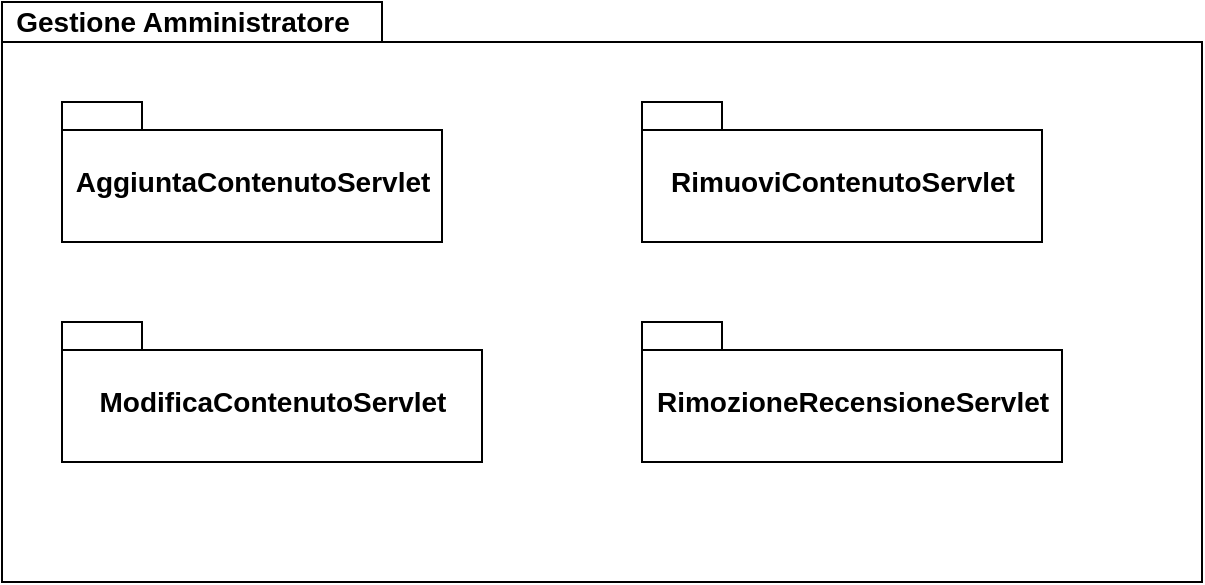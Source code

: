 <mxfile version="16.5.4" type="device"><diagram id="hliyiHKY1-tAfS8a4rGt" name="Page-1"><mxGraphModel dx="1651" dy="662" grid="1" gridSize="10" guides="1" tooltips="1" connect="1" arrows="1" fold="1" page="1" pageScale="1" pageWidth="827" pageHeight="1169" math="0" shadow="0"><root><mxCell id="0"/><mxCell id="1" parent="0"/><mxCell id="c1iqWmHCEpPBOMIHqLAP-1" value="" style="shape=folder;fontStyle=1;spacingTop=10;tabWidth=190;tabHeight=20;tabPosition=left;html=1;" vertex="1" parent="1"><mxGeometry x="-160" y="200" width="600" height="290" as="geometry"/></mxCell><mxCell id="c1iqWmHCEpPBOMIHqLAP-2" value="&lt;b&gt;&lt;font style=&quot;font-size: 14px&quot;&gt;Gestione Amministratore&lt;br&gt;&lt;/font&gt;&lt;/b&gt;" style="text;html=1;align=center;verticalAlign=middle;resizable=0;points=[];autosize=1;strokeColor=none;fillColor=none;" vertex="1" parent="1"><mxGeometry x="-160" y="200" width="180" height="20" as="geometry"/></mxCell><mxCell id="c1iqWmHCEpPBOMIHqLAP-3" value="AggiuntaContenutoServlet" style="shape=folder;fontStyle=1;spacingTop=10;tabWidth=40;tabHeight=14;tabPosition=left;html=1;fontSize=14;" vertex="1" parent="1"><mxGeometry x="-130" y="250" width="190" height="70" as="geometry"/></mxCell><mxCell id="c1iqWmHCEpPBOMIHqLAP-5" value="RimuoviContenutoServlet" style="shape=folder;fontStyle=1;spacingTop=10;tabWidth=40;tabHeight=14;tabPosition=left;html=1;fontSize=14;" vertex="1" parent="1"><mxGeometry x="160" y="250" width="200" height="70" as="geometry"/></mxCell><mxCell id="c1iqWmHCEpPBOMIHqLAP-7" value="ModificaContenutoServlet" style="shape=folder;fontStyle=1;spacingTop=10;tabWidth=40;tabHeight=14;tabPosition=left;html=1;fontSize=14;" vertex="1" parent="1"><mxGeometry x="-130" y="360" width="210" height="70" as="geometry"/></mxCell><mxCell id="c1iqWmHCEpPBOMIHqLAP-10" value="RimozioneRecensioneServlet" style="shape=folder;fontStyle=1;spacingTop=10;tabWidth=40;tabHeight=14;tabPosition=left;html=1;fontSize=14;" vertex="1" parent="1"><mxGeometry x="160" y="360" width="210" height="70" as="geometry"/></mxCell></root></mxGraphModel></diagram></mxfile>